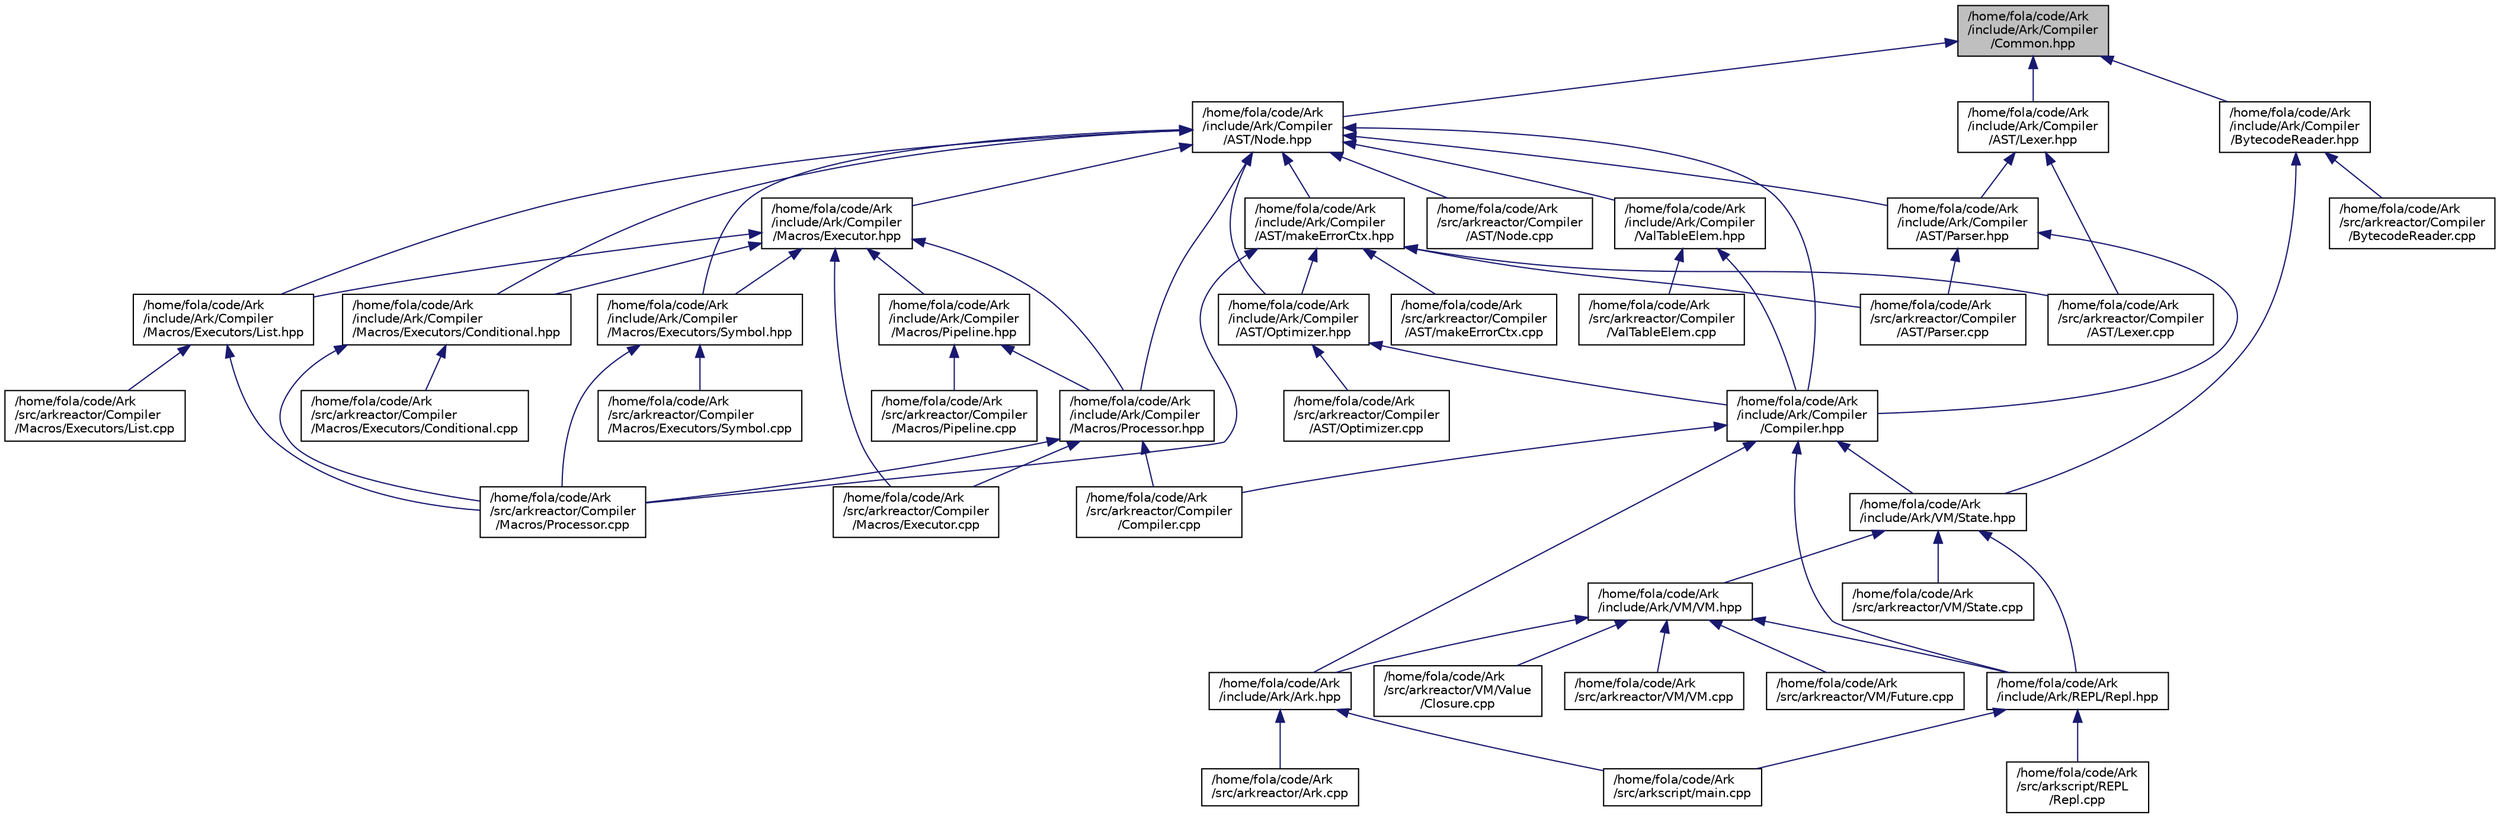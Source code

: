 digraph "/home/fola/code/Ark/include/Ark/Compiler/Common.hpp"
{
 // INTERACTIVE_SVG=YES
 // LATEX_PDF_SIZE
  edge [fontname="Helvetica",fontsize="10",labelfontname="Helvetica",labelfontsize="10"];
  node [fontname="Helvetica",fontsize="10",shape=record];
  Node1 [label="/home/fola/code/Ark\l/include/Ark/Compiler\l/Common.hpp",height=0.2,width=0.4,color="black", fillcolor="grey75", style="filled", fontcolor="black",tooltip="Common code for the compiler."];
  Node1 -> Node2 [dir="back",color="midnightblue",fontsize="10",style="solid",fontname="Helvetica"];
  Node2 [label="/home/fola/code/Ark\l/include/Ark/Compiler\l/AST/Lexer.hpp",height=0.2,width=0.4,color="black", fillcolor="white", style="filled",URL="$da/d79/Lexer_8hpp.html",tooltip="Tokenize ArkScript code."];
  Node2 -> Node3 [dir="back",color="midnightblue",fontsize="10",style="solid",fontname="Helvetica"];
  Node3 [label="/home/fola/code/Ark\l/include/Ark/Compiler\l/AST/Parser.hpp",height=0.2,width=0.4,color="black", fillcolor="white", style="filled",URL="$d7/ddd/Parser_8hpp.html",tooltip="Parses a token stream into an AST by using the Ark::Node."];
  Node3 -> Node4 [dir="back",color="midnightblue",fontsize="10",style="solid",fontname="Helvetica"];
  Node4 [label="/home/fola/code/Ark\l/include/Ark/Compiler\l/Compiler.hpp",height=0.2,width=0.4,color="black", fillcolor="white", style="filled",URL="$d8/d0f/Compiler_8hpp.html",tooltip="ArkScript compiler is in charge of transforming the AST into bytecode."];
  Node4 -> Node5 [dir="back",color="midnightblue",fontsize="10",style="solid",fontname="Helvetica"];
  Node5 [label="/home/fola/code/Ark\l/include/Ark/Ark.hpp",height=0.2,width=0.4,color="black", fillcolor="white", style="filled",URL="$d3/d7e/Ark_8hpp.html",tooltip="Includes the needed files to start using ArkScript."];
  Node5 -> Node6 [dir="back",color="midnightblue",fontsize="10",style="solid",fontname="Helvetica"];
  Node6 [label="/home/fola/code/Ark\l/src/arkreactor/Ark.cpp",height=0.2,width=0.4,color="black", fillcolor="white", style="filled",URL="$dc/d32/Ark_8cpp.html",tooltip=" "];
  Node5 -> Node7 [dir="back",color="midnightblue",fontsize="10",style="solid",fontname="Helvetica"];
  Node7 [label="/home/fola/code/Ark\l/src/arkscript/main.cpp",height=0.2,width=0.4,color="black", fillcolor="white", style="filled",URL="$df/d0a/main_8cpp.html",tooltip=" "];
  Node4 -> Node8 [dir="back",color="midnightblue",fontsize="10",style="solid",fontname="Helvetica"];
  Node8 [label="/home/fola/code/Ark\l/include/Ark/REPL/Repl.hpp",height=0.2,width=0.4,color="black", fillcolor="white", style="filled",URL="$d5/da5/Repl_8hpp.html",tooltip="ArkScript REPL - Read Eval Print Loop."];
  Node8 -> Node7 [dir="back",color="midnightblue",fontsize="10",style="solid",fontname="Helvetica"];
  Node8 -> Node9 [dir="back",color="midnightblue",fontsize="10",style="solid",fontname="Helvetica"];
  Node9 [label="/home/fola/code/Ark\l/src/arkscript/REPL\l/Repl.cpp",height=0.2,width=0.4,color="black", fillcolor="white", style="filled",URL="$d7/d46/Repl_8cpp.html",tooltip=" "];
  Node4 -> Node10 [dir="back",color="midnightblue",fontsize="10",style="solid",fontname="Helvetica"];
  Node10 [label="/home/fola/code/Ark\l/include/Ark/VM/State.hpp",height=0.2,width=0.4,color="black", fillcolor="white", style="filled",URL="$d0/db5/State_8hpp.html",tooltip="State used by the virtual machine: it loads the bytecode, can compile it if needed,..."];
  Node10 -> Node8 [dir="back",color="midnightblue",fontsize="10",style="solid",fontname="Helvetica"];
  Node10 -> Node11 [dir="back",color="midnightblue",fontsize="10",style="solid",fontname="Helvetica"];
  Node11 [label="/home/fola/code/Ark\l/include/Ark/VM/VM.hpp",height=0.2,width=0.4,color="black", fillcolor="white", style="filled",URL="$d1/d91/VM_8hpp.html",tooltip="The ArkScript virtual machine."];
  Node11 -> Node5 [dir="back",color="midnightblue",fontsize="10",style="solid",fontname="Helvetica"];
  Node11 -> Node8 [dir="back",color="midnightblue",fontsize="10",style="solid",fontname="Helvetica"];
  Node11 -> Node12 [dir="back",color="midnightblue",fontsize="10",style="solid",fontname="Helvetica"];
  Node12 [label="/home/fola/code/Ark\l/src/arkreactor/VM/Future.cpp",height=0.2,width=0.4,color="black", fillcolor="white", style="filled",URL="$d4/dc9/Future_8cpp.html",tooltip=" "];
  Node11 -> Node13 [dir="back",color="midnightblue",fontsize="10",style="solid",fontname="Helvetica"];
  Node13 [label="/home/fola/code/Ark\l/src/arkreactor/VM/Value\l/Closure.cpp",height=0.2,width=0.4,color="black", fillcolor="white", style="filled",URL="$d1/db2/Closure_8cpp.html",tooltip=" "];
  Node11 -> Node14 [dir="back",color="midnightblue",fontsize="10",style="solid",fontname="Helvetica"];
  Node14 [label="/home/fola/code/Ark\l/src/arkreactor/VM/VM.cpp",height=0.2,width=0.4,color="black", fillcolor="white", style="filled",URL="$d2/d27/VM_8cpp.html",tooltip=" "];
  Node10 -> Node15 [dir="back",color="midnightblue",fontsize="10",style="solid",fontname="Helvetica"];
  Node15 [label="/home/fola/code/Ark\l/src/arkreactor/VM/State.cpp",height=0.2,width=0.4,color="black", fillcolor="white", style="filled",URL="$d0/da0/State_8cpp.html",tooltip=" "];
  Node4 -> Node16 [dir="back",color="midnightblue",fontsize="10",style="solid",fontname="Helvetica"];
  Node16 [label="/home/fola/code/Ark\l/src/arkreactor/Compiler\l/Compiler.cpp",height=0.2,width=0.4,color="black", fillcolor="white", style="filled",URL="$de/dfa/Compiler_8cpp.html",tooltip=" "];
  Node3 -> Node17 [dir="back",color="midnightblue",fontsize="10",style="solid",fontname="Helvetica"];
  Node17 [label="/home/fola/code/Ark\l/src/arkreactor/Compiler\l/AST/Parser.cpp",height=0.2,width=0.4,color="black", fillcolor="white", style="filled",URL="$dc/df5/Parser_8cpp.html",tooltip=" "];
  Node2 -> Node18 [dir="back",color="midnightblue",fontsize="10",style="solid",fontname="Helvetica"];
  Node18 [label="/home/fola/code/Ark\l/src/arkreactor/Compiler\l/AST/Lexer.cpp",height=0.2,width=0.4,color="black", fillcolor="white", style="filled",URL="$d2/d15/Lexer_8cpp.html",tooltip=" "];
  Node1 -> Node19 [dir="back",color="midnightblue",fontsize="10",style="solid",fontname="Helvetica"];
  Node19 [label="/home/fola/code/Ark\l/include/Ark/Compiler\l/AST/Node.hpp",height=0.2,width=0.4,color="black", fillcolor="white", style="filled",URL="$d7/dc6/Node_8hpp.html",tooltip="AST node used by the parser, optimizer and compiler."];
  Node19 -> Node20 [dir="back",color="midnightblue",fontsize="10",style="solid",fontname="Helvetica"];
  Node20 [label="/home/fola/code/Ark\l/include/Ark/Compiler\l/AST/makeErrorCtx.hpp",height=0.2,width=0.4,color="black", fillcolor="white", style="filled",URL="$dc/dc5/makeErrorCtx_8hpp.html",tooltip="Create string error context for AST errors."];
  Node20 -> Node21 [dir="back",color="midnightblue",fontsize="10",style="solid",fontname="Helvetica"];
  Node21 [label="/home/fola/code/Ark\l/include/Ark/Compiler\l/AST/Optimizer.hpp",height=0.2,width=0.4,color="black", fillcolor="white", style="filled",URL="$db/d93/Optimizer_8hpp.html",tooltip="Optimizes a given ArkScript AST."];
  Node21 -> Node4 [dir="back",color="midnightblue",fontsize="10",style="solid",fontname="Helvetica"];
  Node21 -> Node22 [dir="back",color="midnightblue",fontsize="10",style="solid",fontname="Helvetica"];
  Node22 [label="/home/fola/code/Ark\l/src/arkreactor/Compiler\l/AST/Optimizer.cpp",height=0.2,width=0.4,color="black", fillcolor="white", style="filled",URL="$d2/dc5/Optimizer_8cpp.html",tooltip=" "];
  Node20 -> Node18 [dir="back",color="midnightblue",fontsize="10",style="solid",fontname="Helvetica"];
  Node20 -> Node23 [dir="back",color="midnightblue",fontsize="10",style="solid",fontname="Helvetica"];
  Node23 [label="/home/fola/code/Ark\l/src/arkreactor/Compiler\l/AST/makeErrorCtx.cpp",height=0.2,width=0.4,color="black", fillcolor="white", style="filled",URL="$d9/db7/makeErrorCtx_8cpp.html",tooltip=" "];
  Node20 -> Node17 [dir="back",color="midnightblue",fontsize="10",style="solid",fontname="Helvetica"];
  Node20 -> Node24 [dir="back",color="midnightblue",fontsize="10",style="solid",fontname="Helvetica"];
  Node24 [label="/home/fola/code/Ark\l/src/arkreactor/Compiler\l/Macros/Processor.cpp",height=0.2,width=0.4,color="black", fillcolor="white", style="filled",URL="$d6/d69/Processor_8cpp.html",tooltip=" "];
  Node19 -> Node21 [dir="back",color="midnightblue",fontsize="10",style="solid",fontname="Helvetica"];
  Node19 -> Node3 [dir="back",color="midnightblue",fontsize="10",style="solid",fontname="Helvetica"];
  Node19 -> Node4 [dir="back",color="midnightblue",fontsize="10",style="solid",fontname="Helvetica"];
  Node19 -> Node25 [dir="back",color="midnightblue",fontsize="10",style="solid",fontname="Helvetica"];
  Node25 [label="/home/fola/code/Ark\l/include/Ark/Compiler\l/Macros/Executor.hpp",height=0.2,width=0.4,color="black", fillcolor="white", style="filled",URL="$d4/d1a/Executor_8hpp.html",tooltip="The base class for all MacroExecutors."];
  Node25 -> Node26 [dir="back",color="midnightblue",fontsize="10",style="solid",fontname="Helvetica"];
  Node26 [label="/home/fola/code/Ark\l/include/Ark/Compiler\l/Macros/Executors/Conditional.hpp",height=0.2,width=0.4,color="black", fillcolor="white", style="filled",URL="$da/dc2/Conditional_8hpp.html",tooltip="Executor for Conditional Macros."];
  Node26 -> Node27 [dir="back",color="midnightblue",fontsize="10",style="solid",fontname="Helvetica"];
  Node27 [label="/home/fola/code/Ark\l/src/arkreactor/Compiler\l/Macros/Executors/Conditional.cpp",height=0.2,width=0.4,color="black", fillcolor="white", style="filled",URL="$de/d04/Conditional_8cpp.html",tooltip=" "];
  Node26 -> Node24 [dir="back",color="midnightblue",fontsize="10",style="solid",fontname="Helvetica"];
  Node25 -> Node28 [dir="back",color="midnightblue",fontsize="10",style="solid",fontname="Helvetica"];
  Node28 [label="/home/fola/code/Ark\l/include/Ark/Compiler\l/Macros/Executors/List.hpp",height=0.2,width=0.4,color="black", fillcolor="white", style="filled",URL="$d2/d37/List_8hpp.html",tooltip="Executor for List Macros."];
  Node28 -> Node29 [dir="back",color="midnightblue",fontsize="10",style="solid",fontname="Helvetica"];
  Node29 [label="/home/fola/code/Ark\l/src/arkreactor/Compiler\l/Macros/Executors/List.cpp",height=0.2,width=0.4,color="black", fillcolor="white", style="filled",URL="$d6/df2/List_8cpp.html",tooltip=" "];
  Node28 -> Node24 [dir="back",color="midnightblue",fontsize="10",style="solid",fontname="Helvetica"];
  Node25 -> Node30 [dir="back",color="midnightblue",fontsize="10",style="solid",fontname="Helvetica"];
  Node30 [label="/home/fola/code/Ark\l/include/Ark/Compiler\l/Macros/Executors/Symbol.hpp",height=0.2,width=0.4,color="black", fillcolor="white", style="filled",URL="$dc/dce/Symbol_8hpp.html",tooltip="Executor for Symbol Macros."];
  Node30 -> Node31 [dir="back",color="midnightblue",fontsize="10",style="solid",fontname="Helvetica"];
  Node31 [label="/home/fola/code/Ark\l/src/arkreactor/Compiler\l/Macros/Executors/Symbol.cpp",height=0.2,width=0.4,color="black", fillcolor="white", style="filled",URL="$d8/d0b/Symbol_8cpp.html",tooltip=" "];
  Node30 -> Node24 [dir="back",color="midnightblue",fontsize="10",style="solid",fontname="Helvetica"];
  Node25 -> Node32 [dir="back",color="midnightblue",fontsize="10",style="solid",fontname="Helvetica"];
  Node32 [label="/home/fola/code/Ark\l/include/Ark/Compiler\l/Macros/Pipeline.hpp",height=0.2,width=0.4,color="black", fillcolor="white", style="filled",URL="$d4/daa/Pipeline_8hpp.html",tooltip="The Chain of Responsibility class for running nodes through MacroExecutors."];
  Node32 -> Node33 [dir="back",color="midnightblue",fontsize="10",style="solid",fontname="Helvetica"];
  Node33 [label="/home/fola/code/Ark\l/include/Ark/Compiler\l/Macros/Processor.hpp",height=0.2,width=0.4,color="black", fillcolor="white", style="filled",URL="$de/db1/Processor_8hpp.html",tooltip="Handles the macros and their expansion in ArkScript source code."];
  Node33 -> Node16 [dir="back",color="midnightblue",fontsize="10",style="solid",fontname="Helvetica"];
  Node33 -> Node34 [dir="back",color="midnightblue",fontsize="10",style="solid",fontname="Helvetica"];
  Node34 [label="/home/fola/code/Ark\l/src/arkreactor/Compiler\l/Macros/Executor.cpp",height=0.2,width=0.4,color="black", fillcolor="white", style="filled",URL="$d1/da9/Executor_8cpp.html",tooltip=" "];
  Node33 -> Node24 [dir="back",color="midnightblue",fontsize="10",style="solid",fontname="Helvetica"];
  Node32 -> Node35 [dir="back",color="midnightblue",fontsize="10",style="solid",fontname="Helvetica"];
  Node35 [label="/home/fola/code/Ark\l/src/arkreactor/Compiler\l/Macros/Pipeline.cpp",height=0.2,width=0.4,color="black", fillcolor="white", style="filled",URL="$dd/d19/Pipeline_8cpp.html",tooltip=" "];
  Node25 -> Node33 [dir="back",color="midnightblue",fontsize="10",style="solid",fontname="Helvetica"];
  Node25 -> Node34 [dir="back",color="midnightblue",fontsize="10",style="solid",fontname="Helvetica"];
  Node19 -> Node26 [dir="back",color="midnightblue",fontsize="10",style="solid",fontname="Helvetica"];
  Node19 -> Node28 [dir="back",color="midnightblue",fontsize="10",style="solid",fontname="Helvetica"];
  Node19 -> Node30 [dir="back",color="midnightblue",fontsize="10",style="solid",fontname="Helvetica"];
  Node19 -> Node33 [dir="back",color="midnightblue",fontsize="10",style="solid",fontname="Helvetica"];
  Node19 -> Node36 [dir="back",color="midnightblue",fontsize="10",style="solid",fontname="Helvetica"];
  Node36 [label="/home/fola/code/Ark\l/include/Ark/Compiler\l/ValTableElem.hpp",height=0.2,width=0.4,color="black", fillcolor="white", style="filled",URL="$dd/de7/ValTableElem_8hpp.html",tooltip="The basic value type handled by the compiler."];
  Node36 -> Node4 [dir="back",color="midnightblue",fontsize="10",style="solid",fontname="Helvetica"];
  Node36 -> Node37 [dir="back",color="midnightblue",fontsize="10",style="solid",fontname="Helvetica"];
  Node37 [label="/home/fola/code/Ark\l/src/arkreactor/Compiler\l/ValTableElem.cpp",height=0.2,width=0.4,color="black", fillcolor="white", style="filled",URL="$d9/d93/ValTableElem_8cpp.html",tooltip=" "];
  Node19 -> Node38 [dir="back",color="midnightblue",fontsize="10",style="solid",fontname="Helvetica"];
  Node38 [label="/home/fola/code/Ark\l/src/arkreactor/Compiler\l/AST/Node.cpp",height=0.2,width=0.4,color="black", fillcolor="white", style="filled",URL="$dc/d73/Node_8cpp.html",tooltip=" "];
  Node1 -> Node39 [dir="back",color="midnightblue",fontsize="10",style="solid",fontname="Helvetica"];
  Node39 [label="/home/fola/code/Ark\l/include/Ark/Compiler\l/BytecodeReader.hpp",height=0.2,width=0.4,color="black", fillcolor="white", style="filled",URL="$d1/d84/BytecodeReader_8hpp.html",tooltip="A bytecode disassembler for ArkScript."];
  Node39 -> Node10 [dir="back",color="midnightblue",fontsize="10",style="solid",fontname="Helvetica"];
  Node39 -> Node40 [dir="back",color="midnightblue",fontsize="10",style="solid",fontname="Helvetica"];
  Node40 [label="/home/fola/code/Ark\l/src/arkreactor/Compiler\l/BytecodeReader.cpp",height=0.2,width=0.4,color="black", fillcolor="white", style="filled",URL="$d5/d36/BytecodeReader_8cpp.html",tooltip=" "];
}
